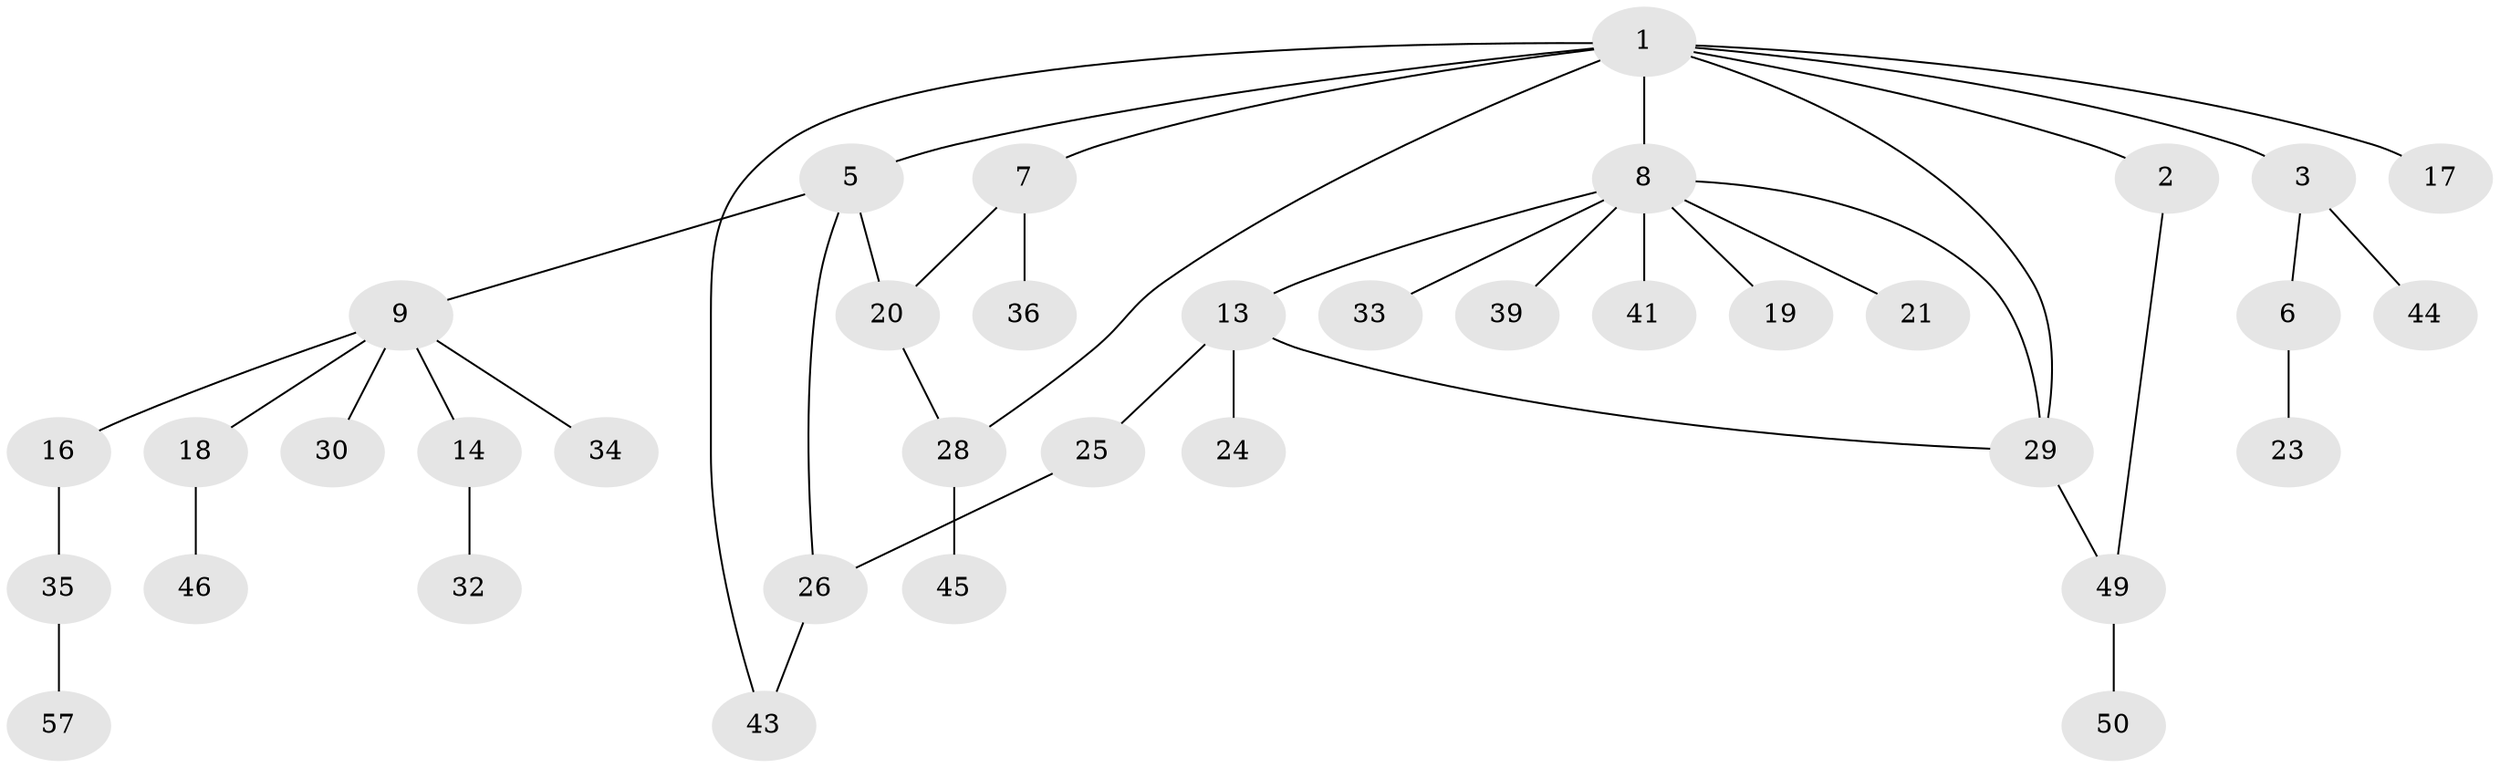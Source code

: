 // original degree distribution, {5: 0.03508771929824561, 3: 0.15789473684210525, 4: 0.10526315789473684, 6: 0.03508771929824561, 2: 0.2982456140350877, 1: 0.3684210526315789}
// Generated by graph-tools (version 1.1) at 2025/41/03/06/25 10:41:30]
// undirected, 37 vertices, 43 edges
graph export_dot {
graph [start="1"]
  node [color=gray90,style=filled];
  1 [super="+4"];
  2 [super="+11"];
  3 [super="+37"];
  5 [super="+40"];
  6 [super="+22"];
  7 [super="+42"];
  8 [super="+12"];
  9 [super="+10"];
  13 [super="+15"];
  14 [super="+56"];
  16;
  17 [super="+31"];
  18;
  19;
  20;
  21;
  23 [super="+55"];
  24 [super="+53"];
  25 [super="+51"];
  26 [super="+27"];
  28 [super="+54"];
  29;
  30;
  32;
  33 [super="+38"];
  34;
  35 [super="+48"];
  36;
  39;
  41;
  43 [super="+47"];
  44;
  45;
  46;
  49 [super="+52"];
  50;
  57;
  1 -- 2;
  1 -- 3;
  1 -- 8;
  1 -- 17;
  1 -- 5;
  1 -- 7;
  1 -- 43;
  1 -- 29;
  1 -- 28;
  2 -- 49;
  3 -- 6;
  3 -- 44;
  5 -- 9;
  5 -- 26;
  5 -- 20;
  6 -- 23;
  7 -- 20;
  7 -- 36;
  8 -- 21;
  8 -- 33;
  8 -- 29;
  8 -- 19;
  8 -- 39;
  8 -- 41;
  8 -- 13;
  9 -- 14;
  9 -- 16;
  9 -- 18;
  9 -- 34;
  9 -- 30;
  13 -- 24;
  13 -- 25;
  13 -- 29;
  14 -- 32;
  16 -- 35;
  18 -- 46;
  20 -- 28;
  25 -- 26;
  26 -- 43;
  28 -- 45 [weight=2];
  29 -- 49;
  35 -- 57;
  49 -- 50;
}
